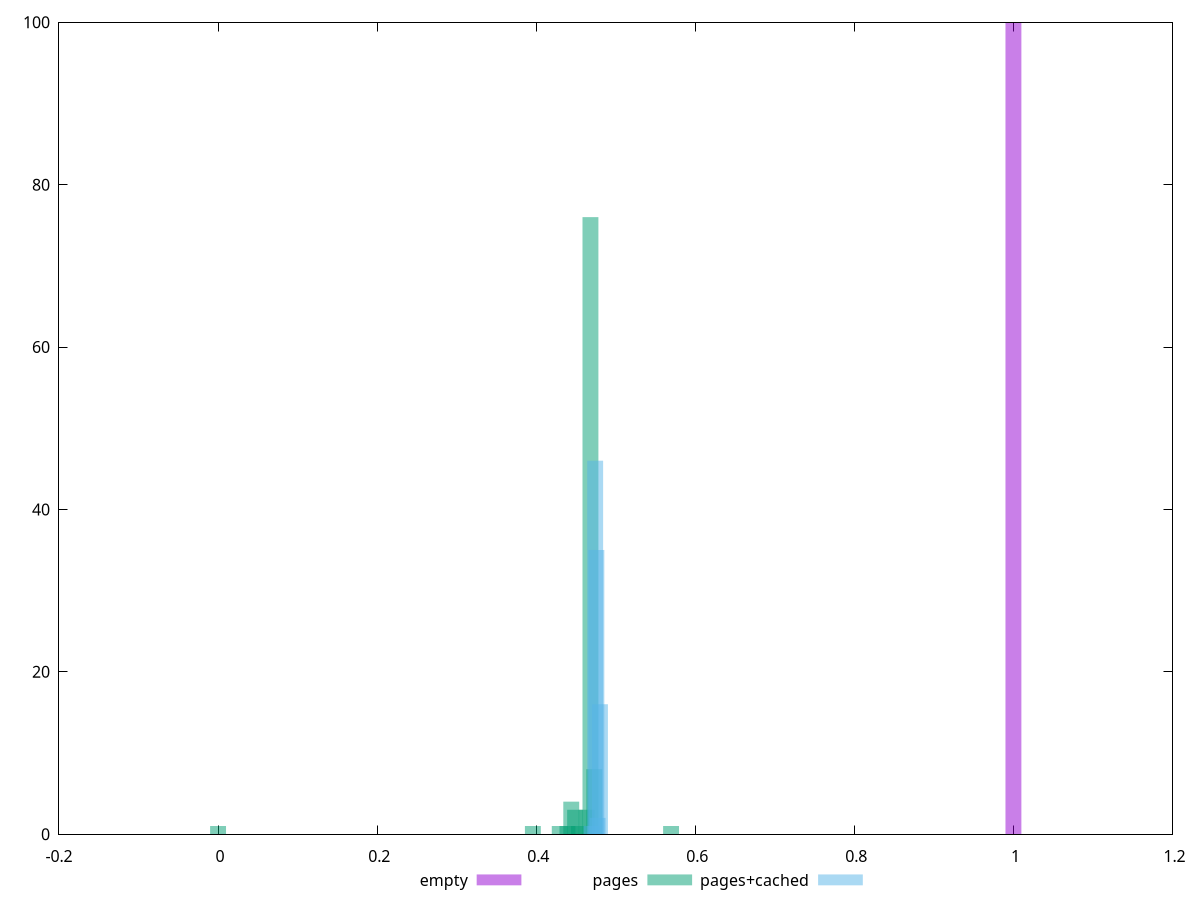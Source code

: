 $_empty <<EOF
1 100
EOF
$_pages <<EOF
0.3957895292967883 1
0.4681900529486398 76
0.4730167545254299 8
0.4537099482182695 1
0 1
0.4488832466414794 3
0.4440565450646893 4
0.42957644033431897 1
0.4392298434878992 1
0.4633633513718497 3
0.5695507860612319 1
EOF
$_pagesCached <<EOF
0.46961183228355713 1
0.4801479951873549 16
0.475632496800013 35
0.47412733067089907 46
0.47713766292912696 2
EOF
set key outside below
set terminal pngcairo
set output "report_00005_2020-11-02T22-26-11.212Z/render-blocking-resources/render-blocking-resources_empty_pages_pages+cached+hist.png"
set boxwidth 0.02
set style fill transparent solid 0.5 noborder
set yrange [0:100]
plot $_empty title "empty" with boxes ,$_pages title "pages" with boxes ,$_pagesCached title "pages+cached" with boxes ,